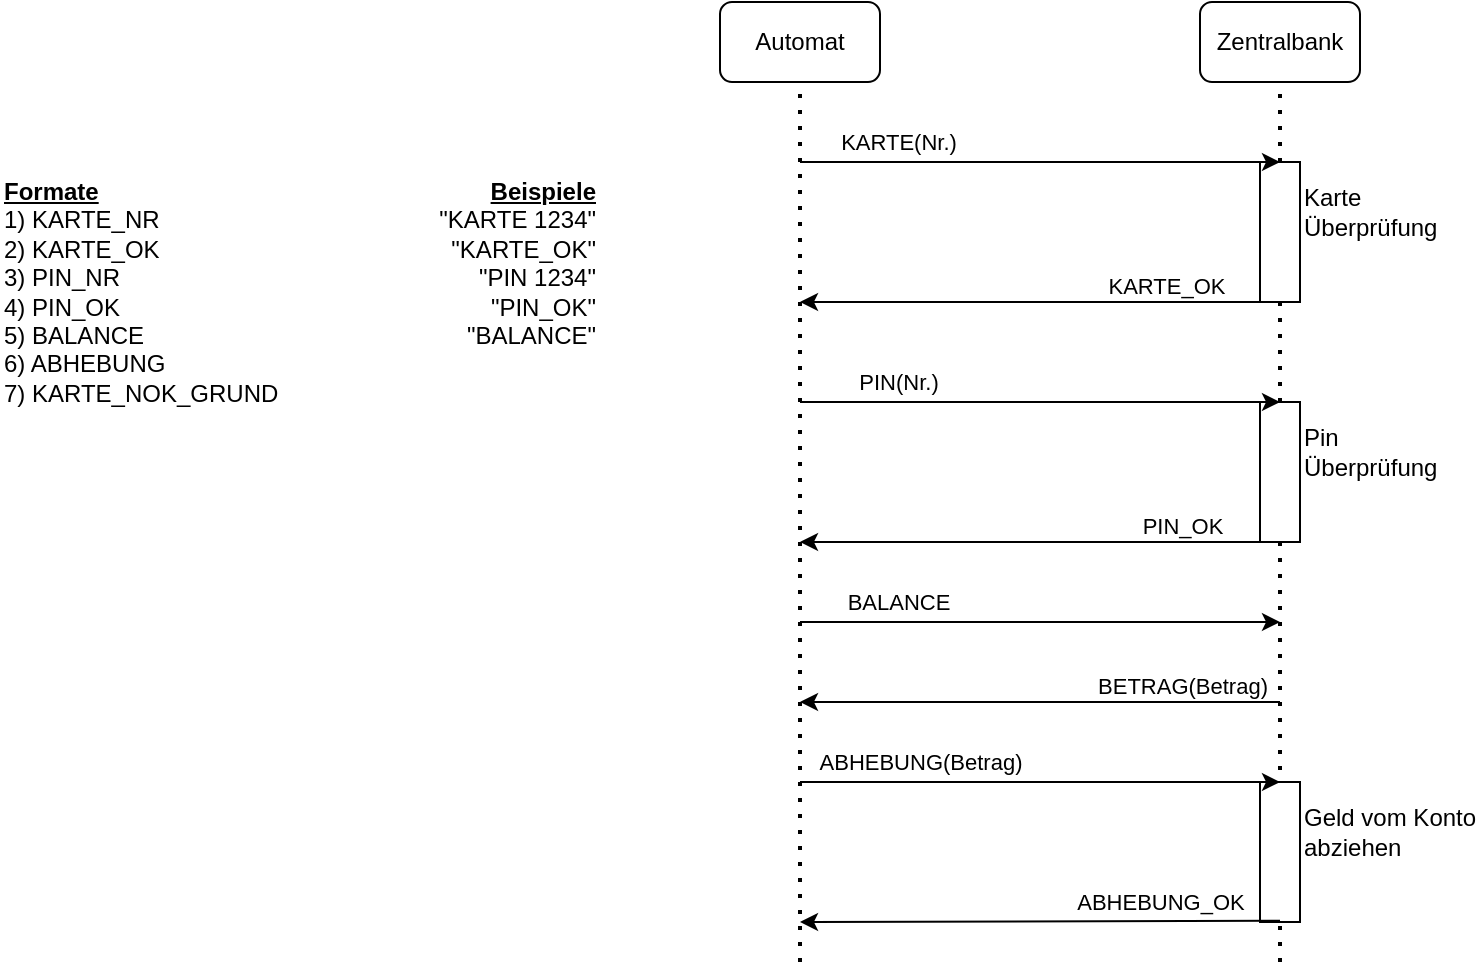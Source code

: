 <mxfile version="28.2.7">
  <diagram name="Seite-1" id="VkHfy1lJrVhi_DojeKMA">
    <mxGraphModel dx="1430" dy="937" grid="1" gridSize="10" guides="1" tooltips="1" connect="1" arrows="1" fold="1" page="1" pageScale="1" pageWidth="827" pageHeight="1169" math="0" shadow="0">
      <root>
        <mxCell id="0" />
        <mxCell id="1" parent="0" />
        <mxCell id="hmL2wzRKkX8d8I_z7GL0-1" value="Automat" style="rounded=1;whiteSpace=wrap;html=1;" parent="1" vertex="1">
          <mxGeometry x="360" y="40" width="80" height="40" as="geometry" />
        </mxCell>
        <mxCell id="hmL2wzRKkX8d8I_z7GL0-2" value="Zentralbank" style="rounded=1;whiteSpace=wrap;html=1;" parent="1" vertex="1">
          <mxGeometry x="600" y="40" width="80" height="40" as="geometry" />
        </mxCell>
        <mxCell id="hmL2wzRKkX8d8I_z7GL0-3" value="" style="endArrow=none;dashed=1;html=1;dashPattern=1 3;strokeWidth=2;rounded=0;entryX=0.5;entryY=1;entryDx=0;entryDy=0;" parent="1" target="hmL2wzRKkX8d8I_z7GL0-1" edge="1">
          <mxGeometry width="50" height="50" relative="1" as="geometry">
            <mxPoint x="400" y="520" as="sourcePoint" />
            <mxPoint x="590" y="390" as="targetPoint" />
          </mxGeometry>
        </mxCell>
        <mxCell id="hmL2wzRKkX8d8I_z7GL0-5" value="" style="endArrow=none;dashed=1;html=1;dashPattern=1 3;strokeWidth=2;rounded=0;entryX=0.5;entryY=1;entryDx=0;entryDy=0;" parent="1" edge="1" target="hmL2wzRKkX8d8I_z7GL0-2">
          <mxGeometry width="50" height="50" relative="1" as="geometry">
            <mxPoint x="640" y="520" as="sourcePoint" />
            <mxPoint x="640" y="120" as="targetPoint" />
          </mxGeometry>
        </mxCell>
        <mxCell id="aCf9THpuFYjT0nlikfZf-5" value="" style="whiteSpace=wrap;html=1;" vertex="1" parent="1">
          <mxGeometry x="630" y="120" width="20" height="70" as="geometry" />
        </mxCell>
        <mxCell id="aCf9THpuFYjT0nlikfZf-3" value="" style="endArrow=classic;html=1;rounded=0;" edge="1" parent="1">
          <mxGeometry width="50" height="50" relative="1" as="geometry">
            <mxPoint x="400" y="120" as="sourcePoint" />
            <mxPoint x="640" y="120" as="targetPoint" />
          </mxGeometry>
        </mxCell>
        <mxCell id="aCf9THpuFYjT0nlikfZf-4" value="KARTE(Nr.)" style="edgeLabel;html=1;align=center;verticalAlign=middle;resizable=0;points=[];" vertex="1" connectable="0" parent="aCf9THpuFYjT0nlikfZf-3">
          <mxGeometry x="-0.592" y="1" relative="1" as="geometry">
            <mxPoint y="-9" as="offset" />
          </mxGeometry>
        </mxCell>
        <mxCell id="aCf9THpuFYjT0nlikfZf-6" value="&lt;div&gt;Karte&lt;/div&gt;&lt;div&gt;Überprüfung&lt;/div&gt;" style="text;html=1;whiteSpace=wrap;strokeColor=none;fillColor=none;align=left;verticalAlign=middle;rounded=0;" vertex="1" parent="1">
          <mxGeometry x="650" y="130" width="70" height="30" as="geometry" />
        </mxCell>
        <mxCell id="aCf9THpuFYjT0nlikfZf-7" value="" style="endArrow=classic;html=1;rounded=0;" edge="1" parent="1">
          <mxGeometry width="50" height="50" relative="1" as="geometry">
            <mxPoint x="630" y="190" as="sourcePoint" />
            <mxPoint x="400" y="190" as="targetPoint" />
          </mxGeometry>
        </mxCell>
        <mxCell id="aCf9THpuFYjT0nlikfZf-8" value="KARTE_OK" style="edgeLabel;html=1;align=center;verticalAlign=middle;resizable=0;points=[];" vertex="1" connectable="0" parent="aCf9THpuFYjT0nlikfZf-7">
          <mxGeometry x="-0.592" y="1" relative="1" as="geometry">
            <mxPoint y="-9" as="offset" />
          </mxGeometry>
        </mxCell>
        <mxCell id="aCf9THpuFYjT0nlikfZf-11" value="" style="whiteSpace=wrap;html=1;" vertex="1" parent="1">
          <mxGeometry x="630" y="240" width="20" height="70" as="geometry" />
        </mxCell>
        <mxCell id="aCf9THpuFYjT0nlikfZf-12" value="&lt;div&gt;Pin Überprüfung&lt;/div&gt;" style="text;html=1;whiteSpace=wrap;strokeColor=none;fillColor=none;align=left;verticalAlign=middle;rounded=0;" vertex="1" parent="1">
          <mxGeometry x="650" y="250" width="70" height="30" as="geometry" />
        </mxCell>
        <mxCell id="aCf9THpuFYjT0nlikfZf-9" value="" style="endArrow=classic;html=1;rounded=0;" edge="1" parent="1">
          <mxGeometry width="50" height="50" relative="1" as="geometry">
            <mxPoint x="400" y="240" as="sourcePoint" />
            <mxPoint x="640" y="240" as="targetPoint" />
          </mxGeometry>
        </mxCell>
        <mxCell id="aCf9THpuFYjT0nlikfZf-10" value="PIN(Nr.)" style="edgeLabel;html=1;align=center;verticalAlign=middle;resizable=0;points=[];" vertex="1" connectable="0" parent="aCf9THpuFYjT0nlikfZf-9">
          <mxGeometry x="-0.592" y="1" relative="1" as="geometry">
            <mxPoint y="-9" as="offset" />
          </mxGeometry>
        </mxCell>
        <mxCell id="aCf9THpuFYjT0nlikfZf-13" value="" style="endArrow=classic;html=1;rounded=0;" edge="1" parent="1">
          <mxGeometry width="50" height="50" relative="1" as="geometry">
            <mxPoint x="640" y="310" as="sourcePoint" />
            <mxPoint x="400" y="310" as="targetPoint" />
          </mxGeometry>
        </mxCell>
        <mxCell id="aCf9THpuFYjT0nlikfZf-14" value="PIN_OK" style="edgeLabel;html=1;align=center;verticalAlign=middle;resizable=0;points=[];" vertex="1" connectable="0" parent="aCf9THpuFYjT0nlikfZf-13">
          <mxGeometry x="-0.592" y="1" relative="1" as="geometry">
            <mxPoint y="-9" as="offset" />
          </mxGeometry>
        </mxCell>
        <mxCell id="aCf9THpuFYjT0nlikfZf-15" value="" style="endArrow=classic;html=1;rounded=0;" edge="1" parent="1">
          <mxGeometry width="50" height="50" relative="1" as="geometry">
            <mxPoint x="400" y="350" as="sourcePoint" />
            <mxPoint x="640" y="350" as="targetPoint" />
          </mxGeometry>
        </mxCell>
        <mxCell id="aCf9THpuFYjT0nlikfZf-16" value="BALANCE" style="edgeLabel;html=1;align=center;verticalAlign=middle;resizable=0;points=[];" vertex="1" connectable="0" parent="aCf9THpuFYjT0nlikfZf-15">
          <mxGeometry x="-0.592" y="1" relative="1" as="geometry">
            <mxPoint y="-9" as="offset" />
          </mxGeometry>
        </mxCell>
        <mxCell id="aCf9THpuFYjT0nlikfZf-17" value="" style="endArrow=classic;html=1;rounded=0;" edge="1" parent="1">
          <mxGeometry width="50" height="50" relative="1" as="geometry">
            <mxPoint x="640" y="390" as="sourcePoint" />
            <mxPoint x="400" y="390" as="targetPoint" />
          </mxGeometry>
        </mxCell>
        <mxCell id="aCf9THpuFYjT0nlikfZf-18" value="BETRAG(Betrag)" style="edgeLabel;html=1;align=center;verticalAlign=middle;resizable=0;points=[];" vertex="1" connectable="0" parent="aCf9THpuFYjT0nlikfZf-17">
          <mxGeometry x="-0.592" y="1" relative="1" as="geometry">
            <mxPoint y="-9" as="offset" />
          </mxGeometry>
        </mxCell>
        <mxCell id="aCf9THpuFYjT0nlikfZf-21" value="" style="whiteSpace=wrap;html=1;" vertex="1" parent="1">
          <mxGeometry x="630" y="430" width="20" height="70" as="geometry" />
        </mxCell>
        <mxCell id="aCf9THpuFYjT0nlikfZf-19" value="" style="endArrow=classic;html=1;rounded=0;" edge="1" parent="1">
          <mxGeometry width="50" height="50" relative="1" as="geometry">
            <mxPoint x="400" y="430" as="sourcePoint" />
            <mxPoint x="640" y="430" as="targetPoint" />
          </mxGeometry>
        </mxCell>
        <mxCell id="aCf9THpuFYjT0nlikfZf-20" value="ABHEBUNG(Betrag)" style="edgeLabel;html=1;align=center;verticalAlign=middle;resizable=0;points=[];" vertex="1" connectable="0" parent="aCf9THpuFYjT0nlikfZf-19">
          <mxGeometry x="-0.592" y="1" relative="1" as="geometry">
            <mxPoint x="11" y="-9" as="offset" />
          </mxGeometry>
        </mxCell>
        <mxCell id="aCf9THpuFYjT0nlikfZf-22" value="Geld vom Konto abziehen" style="text;html=1;whiteSpace=wrap;strokeColor=none;fillColor=none;align=left;verticalAlign=middle;rounded=0;" vertex="1" parent="1">
          <mxGeometry x="650" y="440" width="90" height="30" as="geometry" />
        </mxCell>
        <mxCell id="aCf9THpuFYjT0nlikfZf-24" value="" style="edgeStyle=none;orthogonalLoop=1;jettySize=auto;html=1;rounded=0;" edge="1" parent="1">
          <mxGeometry width="100" relative="1" as="geometry">
            <mxPoint x="640" y="499.41" as="sourcePoint" />
            <mxPoint x="400" y="500" as="targetPoint" />
            <Array as="points" />
          </mxGeometry>
        </mxCell>
        <mxCell id="aCf9THpuFYjT0nlikfZf-25" value="ABHEBUNG_OK" style="edgeLabel;html=1;align=center;verticalAlign=middle;resizable=0;points=[];" vertex="1" connectable="0" parent="aCf9THpuFYjT0nlikfZf-24">
          <mxGeometry x="0.473" y="-1" relative="1" as="geometry">
            <mxPoint x="117" y="-9" as="offset" />
          </mxGeometry>
        </mxCell>
        <mxCell id="aCf9THpuFYjT0nlikfZf-27" value="&lt;div&gt;&lt;b&gt;&lt;u&gt;Formate&lt;/u&gt;&lt;/b&gt;&lt;/div&gt;&lt;div&gt;1) KARTE_NR&lt;/div&gt;&lt;div&gt;2) KARTE_OK&lt;/div&gt;&lt;div&gt;3) PIN_NR&lt;/div&gt;&lt;div&gt;4) PIN_OK&lt;/div&gt;&lt;div&gt;5) BALANCE&lt;/div&gt;&lt;div&gt;6) ABHEBUNG&lt;/div&gt;&lt;div&gt;7) KARTE_NOK_GRUND&lt;/div&gt;" style="text;html=1;whiteSpace=wrap;strokeColor=none;fillColor=none;align=left;verticalAlign=middle;rounded=0;" vertex="1" parent="1">
          <mxGeometry y="120" width="140" height="130" as="geometry" />
        </mxCell>
        <mxCell id="aCf9THpuFYjT0nlikfZf-29" value="&lt;div&gt;&lt;b&gt;&lt;u&gt;Beispiele&lt;/u&gt;&lt;/b&gt;&lt;/div&gt;&lt;div&gt;&quot;KARTE 1234&quot;&lt;/div&gt;&lt;div&gt;&quot;KARTE_OK&quot;&lt;/div&gt;&lt;div&gt;&quot;PIN 1234&quot;&lt;/div&gt;&lt;div&gt;&quot;PIN_OK&quot;&lt;/div&gt;&lt;div&gt;&quot;BALANCE&quot;&lt;/div&gt;&lt;div&gt;&lt;br&gt;&lt;/div&gt;&lt;div&gt;&lt;br&gt;&lt;/div&gt;" style="text;html=1;whiteSpace=wrap;strokeColor=none;fillColor=none;align=right;verticalAlign=middle;rounded=0;" vertex="1" parent="1">
          <mxGeometry x="160" y="120" width="140" height="130" as="geometry" />
        </mxCell>
      </root>
    </mxGraphModel>
  </diagram>
</mxfile>
